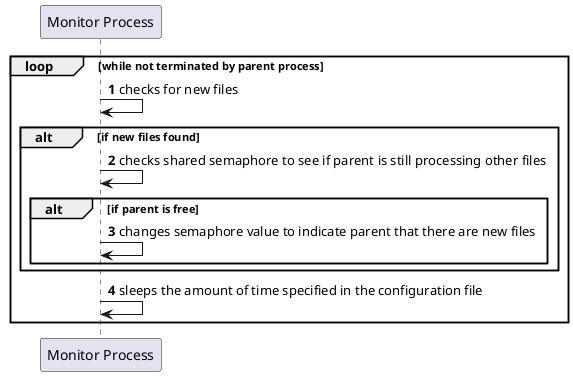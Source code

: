 @startuml
'https://plantuml.com/sequence-diagram

autonumber

participant "Monitor Process" as mon

loop while not terminated by parent process
    mon -> mon: checks for new files

    alt if new files found
        mon -> mon: checks shared semaphore to see if parent is still processing other files

        alt if parent is free
            mon -> mon: changes semaphore value to indicate parent that there are new files
        end
    end

    mon -> mon: sleeps the amount of time specified in the configuration file
end

@enduml